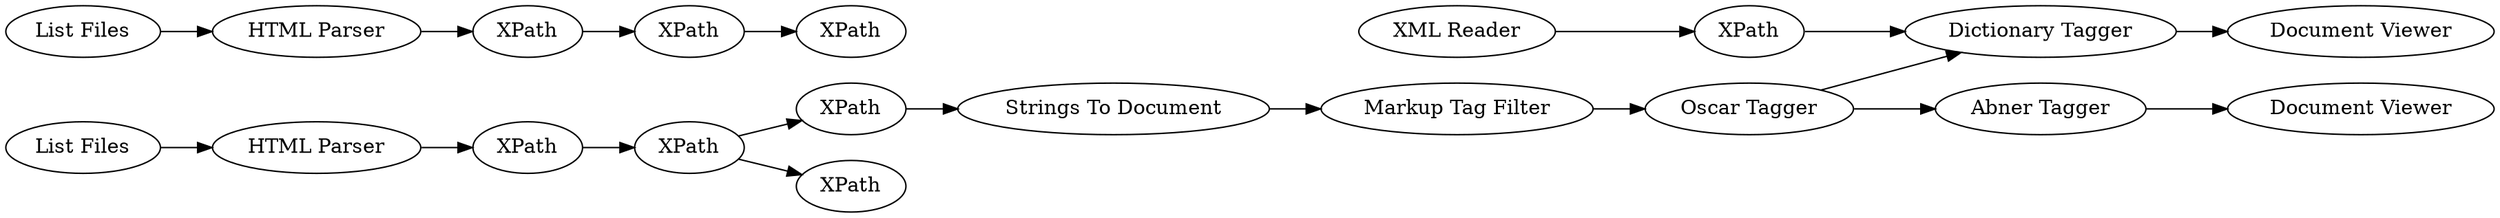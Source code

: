 digraph {
	"-8860793340375255579_40" [label="Strings To Document"]
	"-8860793340375255579_41" [label="Markup Tag Filter"]
	"-8860793340375255579_38" [label=XPath]
	"-8860793340375255579_45" [label="Dictionary Tagger"]
	"-8860793340375255579_44" [label="Oscar Tagger"]
	"-8860793340375255579_42" [label="Document Viewer"]
	"-8860793340375255579_46" [label="Abner Tagger"]
	"-8860793340375255579_39" [label=XPath]
	"-8860793340375255579_36" [label=XPath]
	"-8860793340375255579_22" [label="List Files"]
	"-8860793340375255579_34" [label=XPath]
	"-8860793340375255579_49" [label="Document Viewer"]
	"-8860793340375255579_9" [label="List Files"]
	"-8860793340375255579_48" [label=XPath]
	"-8860793340375255579_35" [label=XPath]
	"-8860793340375255579_43" [label=XPath]
	"-8860793340375255579_32" [label="HTML Parser"]
	"-8860793340375255579_47" [label="XML Reader"]
	"-8860793340375255579_37" [label=XPath]
	"-8860793340375255579_31" [label="HTML Parser"]
	"-8860793340375255579_47" -> "-8860793340375255579_48"
	"-8860793340375255579_45" -> "-8860793340375255579_49"
	"-8860793340375255579_44" -> "-8860793340375255579_45"
	"-8860793340375255579_44" -> "-8860793340375255579_46"
	"-8860793340375255579_31" -> "-8860793340375255579_37"
	"-8860793340375255579_41" -> "-8860793340375255579_44"
	"-8860793340375255579_48" -> "-8860793340375255579_45"
	"-8860793340375255579_32" -> "-8860793340375255579_34"
	"-8860793340375255579_35" -> "-8860793340375255579_36"
	"-8860793340375255579_9" -> "-8860793340375255579_32"
	"-8860793340375255579_46" -> "-8860793340375255579_42"
	"-8860793340375255579_38" -> "-8860793340375255579_43"
	"-8860793340375255579_37" -> "-8860793340375255579_38"
	"-8860793340375255579_38" -> "-8860793340375255579_39"
	"-8860793340375255579_34" -> "-8860793340375255579_35"
	"-8860793340375255579_39" -> "-8860793340375255579_40"
	"-8860793340375255579_40" -> "-8860793340375255579_41"
	"-8860793340375255579_22" -> "-8860793340375255579_31"
	rankdir=LR
}

